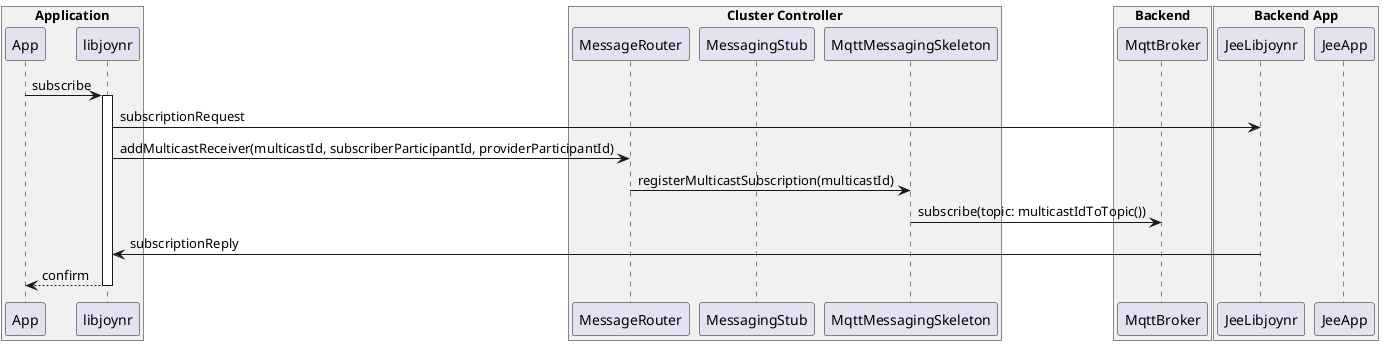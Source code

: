 @startuml

box "Application" #F1F1F1
  participant App
  participant libjoynr
end box

box "Cluster Controller" #F1F1F1
  participant MessageRouter
  participant MessagingStub	
  participant MqttMessagingSkeleton

end box

box "Backend" #F1F1F1
  participant MqttBroker
end box

box "Backend App" #F1F1F1
  participant JeeLibjoynr
  participant JeeApp
end box

App -> libjoynr: subscribe
activate libjoynr
libjoynr -> JeeLibjoynr: subscriptionRequest
libjoynr -> MessageRouter: addMulticastReceiver(multicastId, subscriberParticipantId, providerParticipantId)
MessageRouter -> MqttMessagingSkeleton:  registerMulticastSubscription(multicastId)
MqttMessagingSkeleton -> MqttBroker:  subscribe(topic: multicastIdToTopic())

JeeLibjoynr -> libjoynr: subscriptionReply
App <-- libjoynr: confirm
deactivate libjoynr

@enduml